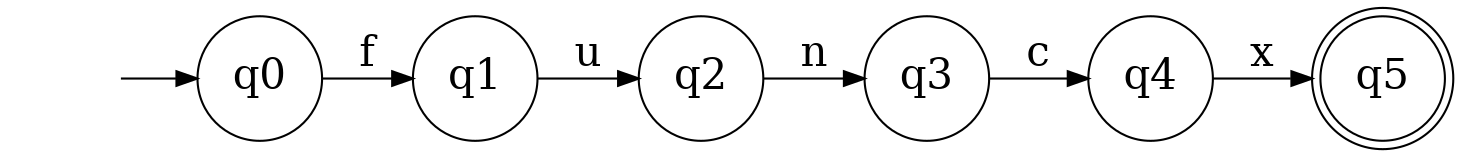 digraph "automatas/Identificadores/cosofuncx" {
	graph [rankdir=LR]
	node [fontsize=20]
	edge [fontsize="20pt"]
	"" [label="" shape=plaintext]
	q5 [label=q5 shape=doublecircle]
	q3 [label=q3 shape=circle]
	q4 [label=q4 shape=circle]
	q2 [label=q2 shape=circle]
	q0 [label=q0 shape=circle]
	q1 [label=q1 shape=circle]
	"" -> q0 [label=""]
	q0 -> q1 [label=f]
	q1 -> q2 [label=u]
	q2 -> q3 [label=n]
	q3 -> q4 [label=c]
	q4 -> q5 [label=x]
}
